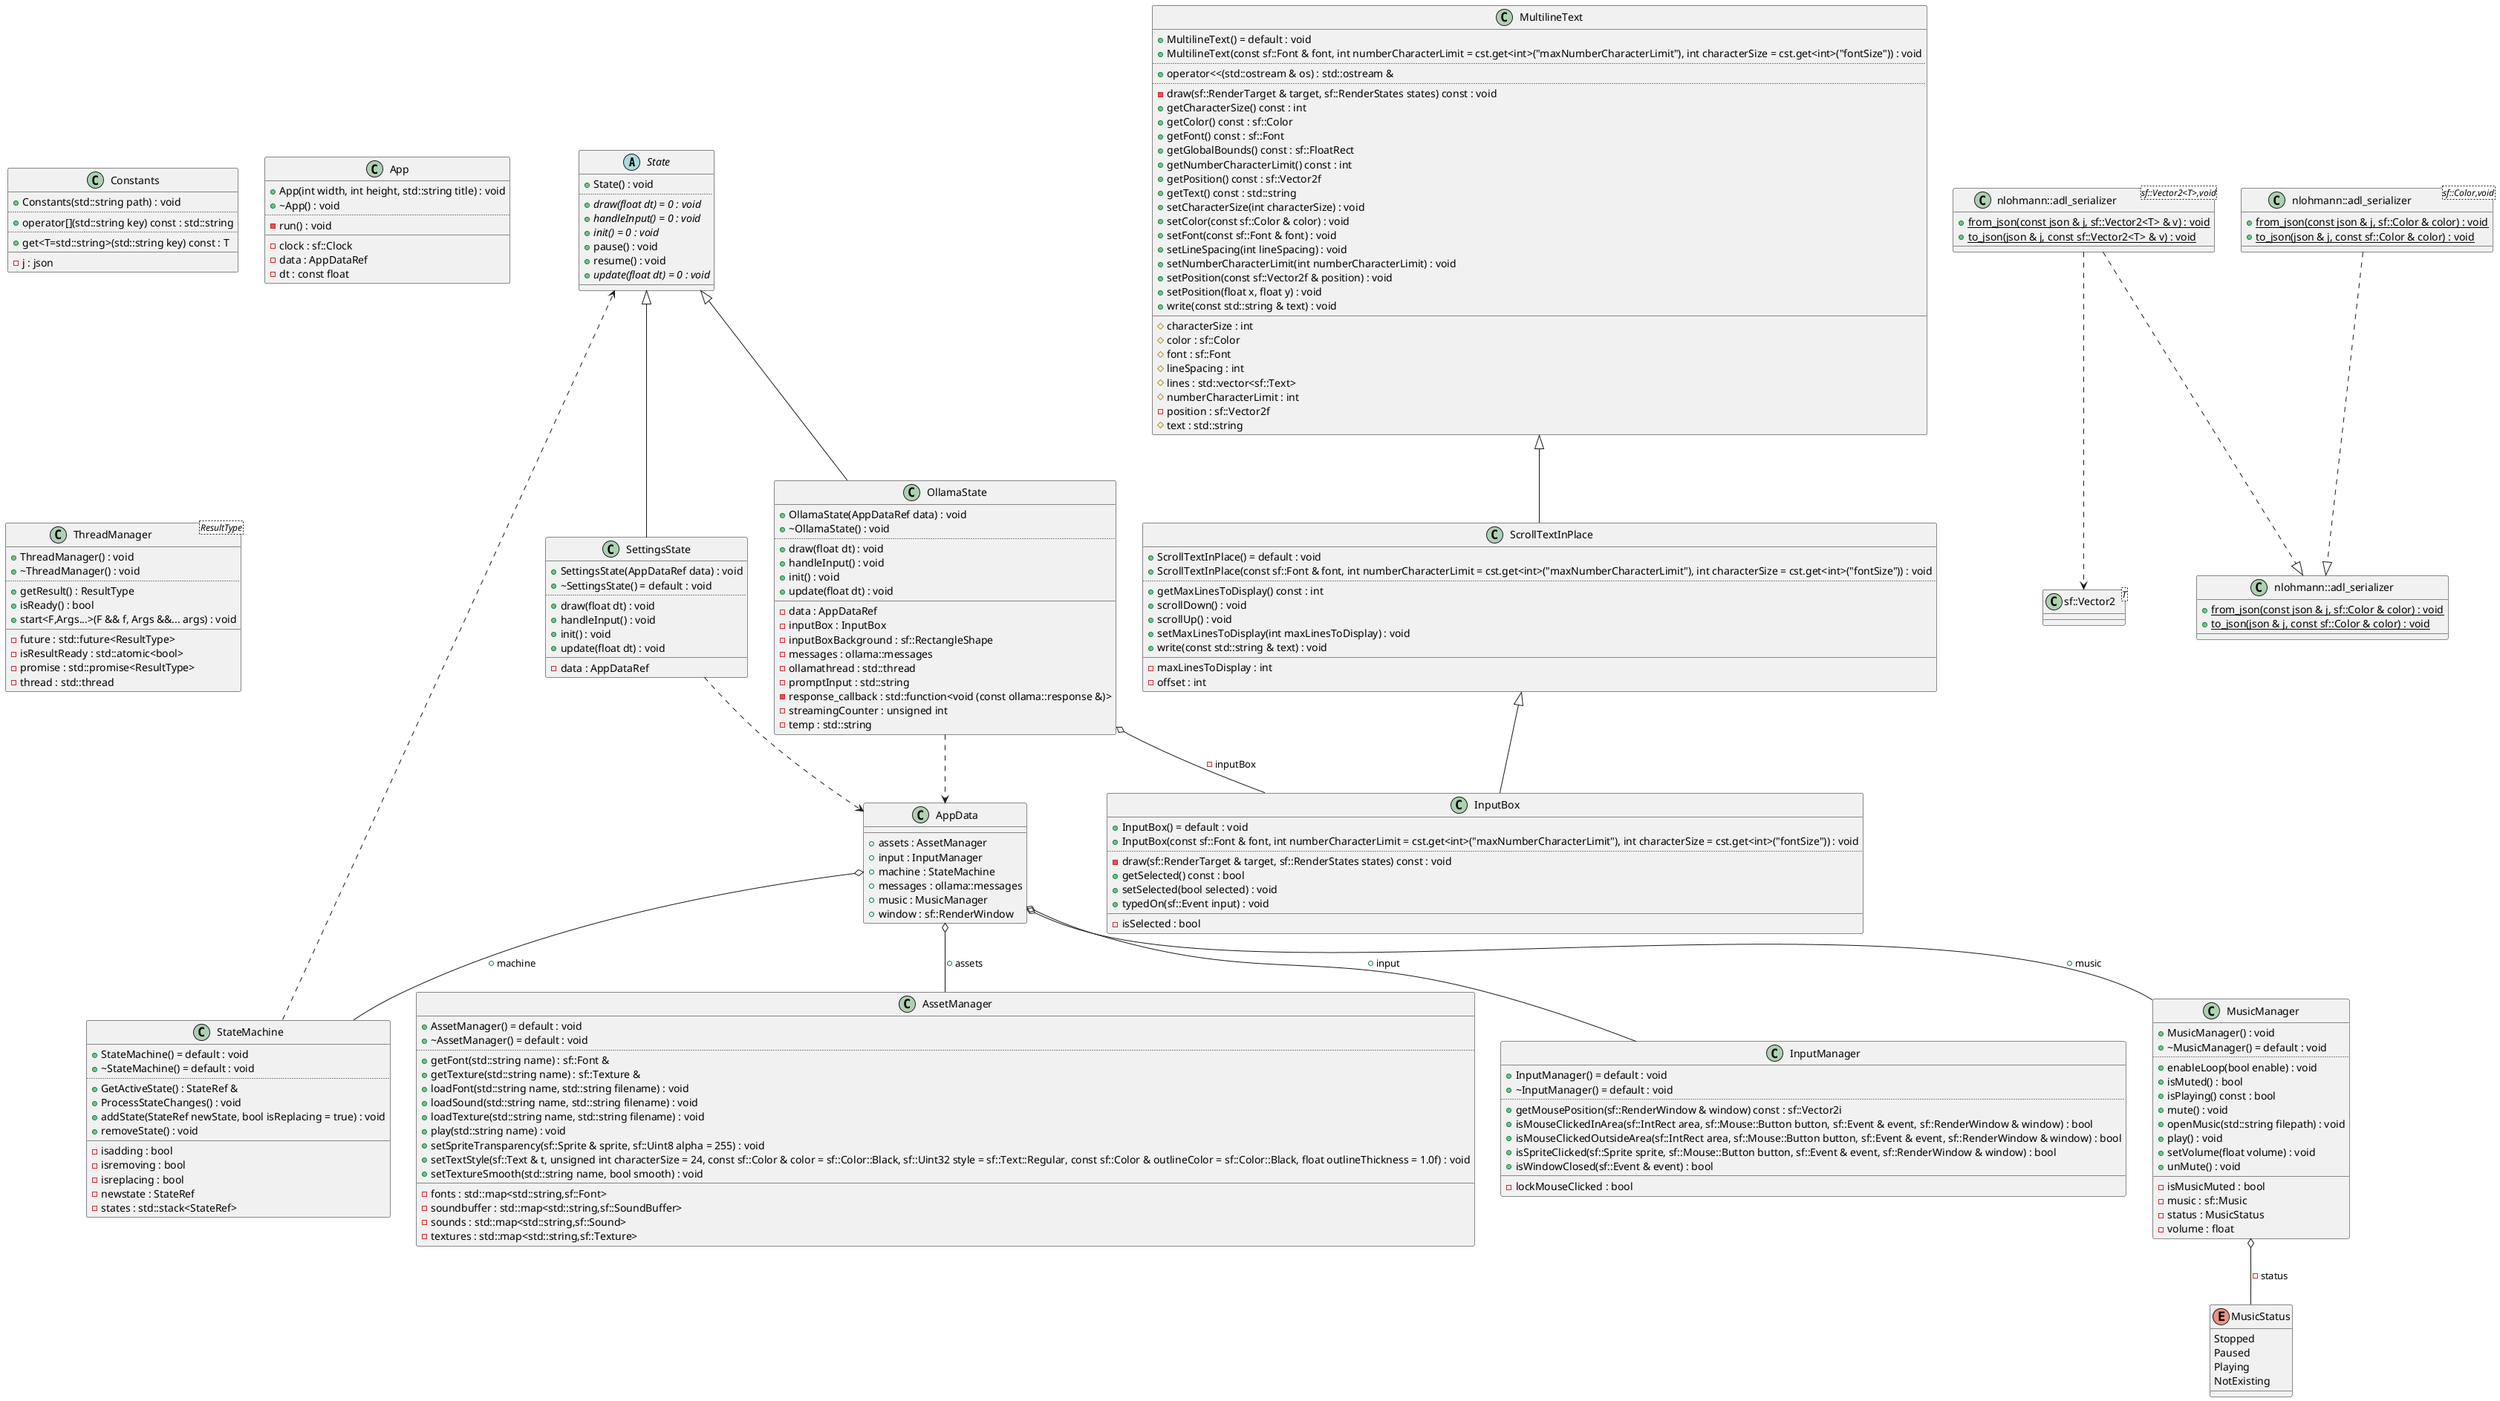 @startuml
abstract "State" as C_0001914138303902600425
abstract C_0001914138303902600425 {
+State() : void
..
{abstract} +draw(float dt) = 0 : void
{abstract} +handleInput() = 0 : void
{abstract} +init() = 0 : void
+pause() : void
+resume() : void
{abstract} +update(float dt) = 0 : void
__
}
class "StateMachine" as C_0013531716651485178890
class C_0013531716651485178890 {
+StateMachine() = default : void
+~StateMachine() = default : void
..
+GetActiveState() : StateRef &
+ProcessStateChanges() : void
+addState(StateRef newState, bool isReplacing = true) : void
+removeState() : void
__
-isadding : bool
-isremoving : bool
-isreplacing : bool
-newstate : StateRef
-states : std::stack<StateRef>
}
class "sf::Vector2<T>" as C_0000025472147750072530
class C_0000025472147750072530 {
__
}
class "AssetManager" as C_0007056669967416308786
class C_0007056669967416308786 {
+AssetManager() = default : void
+~AssetManager() = default : void
..
+getFont(std::string name) : sf::Font &
+getTexture(std::string name) : sf::Texture &
+loadFont(std::string name, std::string filename) : void
+loadSound(std::string name, std::string filename) : void
+loadTexture(std::string name, std::string filename) : void
+play(std::string name) : void
+setSpriteTransparency(sf::Sprite & sprite, sf::Uint8 alpha = 255) : void
+setTextStyle(sf::Text & t, unsigned int characterSize = 24, const sf::Color & color = sf::Color::Black, sf::Uint32 style = sf::Text::Regular, const sf::Color & outlineColor = sf::Color::Black, float outlineThickness = 1.0f) : void
+setTextureSmooth(std::string name, bool smooth) : void
__
-fonts : std::map<std::string,sf::Font>
-soundbuffer : std::map<std::string,sf::SoundBuffer>
-sounds : std::map<std::string,sf::Sound>
-textures : std::map<std::string,sf::Texture>
}
class "nlohmann::adl_serializer" as C_0008758017994193186544
class C_0008758017994193186544 {
{static} +from_json(const json & j, sf::Color & color) : void
{static} +to_json(json & j, const sf::Color & color) : void
__
}
class "nlohmann::adl_serializer<sf::Color,void>" as C_0006027996033599488936
class C_0006027996033599488936 {
{static} +from_json(const json & j, sf::Color & color) : void
{static} +to_json(json & j, const sf::Color & color) : void
__
}
class "nlohmann::adl_serializer<sf::Vector2<T>,void>" as C_0010335427585328718123
class C_0010335427585328718123 {
{static} +from_json(const json & j, sf::Vector2<T> & v) : void
{static} +to_json(json & j, const sf::Vector2<T> & v) : void
__
}
class "Constants" as C_0015731897903105408204
class C_0015731897903105408204 {
+Constants(std::string path) : void
..
+operator[](std::string key) const : std::string
..
+get<T=std::string>(std::string key) const : T
__
-j : json
}
class "InputManager" as C_0011218267209626974551
class C_0011218267209626974551 {
+InputManager() = default : void
+~InputManager() = default : void
..
+getMousePosition(sf::RenderWindow & window) const : sf::Vector2i
+isMouseClickedInArea(sf::IntRect area, sf::Mouse::Button button, sf::Event & event, sf::RenderWindow & window) : bool
+isMouseClickedOutsideArea(sf::IntRect area, sf::Mouse::Button button, sf::Event & event, sf::RenderWindow & window) : bool
+isSpriteClicked(sf::Sprite sprite, sf::Mouse::Button button, sf::Event & event, sf::RenderWindow & window) : bool
+isWindowClosed(sf::Event & event) : bool
__
-lockMouseClicked : bool
}
enum "MusicStatus" as C_0008159535231821289035
enum C_0008159535231821289035 {
Stopped
Paused
Playing
NotExisting
}
class "MusicManager" as C_0013018981818162392349
class C_0013018981818162392349 {
+MusicManager() : void
+~MusicManager() = default : void
..
+enableLoop(bool enable) : void
+isMuted() : bool
+isPlaying() const : bool
+mute() : void
+openMusic(std::string filepath) : void
+play() : void
+setVolume(float volume) : void
+unMute() : void
__
-isMusicMuted : bool
-music : sf::Music
-status : MusicStatus
-volume : float
}
class "AppData" as C_0002878685250157375085
class C_0002878685250157375085 {
__
+assets : AssetManager
+input : InputManager
+machine : StateMachine
+messages : ollama::messages
+music : MusicManager
+window : sf::RenderWindow
}
class "App" as C_0018282610363821501524
class C_0018282610363821501524 {
+App(int width, int height, std::string title) : void
+~App() : void
..
-run() : void
__
-clock : sf::Clock
-data : AppDataRef
-dt : const float
}
class "SettingsState" as C_0007275061059561579929
class C_0007275061059561579929 {
+SettingsState(AppDataRef data) : void
+~SettingsState() = default : void
..
+draw(float dt) : void
+handleInput() : void
+init() : void
+update(float dt) : void
__
-data : AppDataRef
}
class "MultilineText" as C_0006075958540417117804
class C_0006075958540417117804 {
+MultilineText() = default : void
+MultilineText(const sf::Font & font, int numberCharacterLimit = cst.get<int>("maxNumberCharacterLimit"), int characterSize = cst.get<int>("fontSize")) : void
..
+operator<<(std::ostream & os) : std::ostream &
..
-draw(sf::RenderTarget & target, sf::RenderStates states) const : void
+getCharacterSize() const : int
+getColor() const : sf::Color
+getFont() const : sf::Font
+getGlobalBounds() const : sf::FloatRect
+getNumberCharacterLimit() const : int
+getPosition() const : sf::Vector2f
+getText() const : std::string
+setCharacterSize(int characterSize) : void
+setColor(const sf::Color & color) : void
+setFont(const sf::Font & font) : void
+setLineSpacing(int lineSpacing) : void
+setNumberCharacterLimit(int numberCharacterLimit) : void
+setPosition(const sf::Vector2f & position) : void
+setPosition(float x, float y) : void
+write(const std::string & text) : void
__
#characterSize : int
#color : sf::Color
#font : sf::Font
#lineSpacing : int
#lines : std::vector<sf::Text>
#numberCharacterLimit : int
-position : sf::Vector2f
#text : std::string
}
class "ScrollTextInPlace" as C_0017227335679142879242
class C_0017227335679142879242 {
+ScrollTextInPlace() = default : void
+ScrollTextInPlace(const sf::Font & font, int numberCharacterLimit = cst.get<int>("maxNumberCharacterLimit"), int characterSize = cst.get<int>("fontSize")) : void
..
+getMaxLinesToDisplay() const : int
+scrollDown() : void
+scrollUp() : void
+setMaxLinesToDisplay(int maxLinesToDisplay) : void
+write(const std::string & text) : void
__
-maxLinesToDisplay : int
-offset : int
}
class "InputBox" as C_0006905555226801011843
class C_0006905555226801011843 {
+InputBox() = default : void
+InputBox(const sf::Font & font, int numberCharacterLimit = cst.get<int>("maxNumberCharacterLimit"), int characterSize = cst.get<int>("fontSize")) : void
..
-draw(sf::RenderTarget & target, sf::RenderStates states) const : void
+getSelected() const : bool
+setSelected(bool selected) : void
+typedOn(sf::Event input) : void
__
-isSelected : bool
}
class "OllamaState" as C_0010767441053444769080
class C_0010767441053444769080 {
+OllamaState(AppDataRef data) : void
+~OllamaState() : void
..
+draw(float dt) : void
+handleInput() : void
+init() : void
+update(float dt) : void
__
-data : AppDataRef
-inputBox : InputBox
-inputBoxBackground : sf::RectangleShape
-messages : ollama::messages
-ollamathread : std::thread
-promptInput : std::string
-response_callback : std::function<void (const ollama::response &)>
-streamingCounter : unsigned int
-temp : std::string
}
class "ThreadManager<ResultType>" as C_0008931800749696307144
class C_0008931800749696307144 {
+ThreadManager() : void
+~ThreadManager() : void
..
+getResult() : ResultType
+isReady() : bool
+start<F,Args...>(F && f, Args &&... args) : void
__
-future : std::future<ResultType>
-isResultReady : std::atomic<bool>
-promise : std::promise<ResultType>
-thread : std::thread
}
C_0013531716651485178890 ..> C_0001914138303902600425
C_0006027996033599488936 ..|> C_0008758017994193186544
C_0010335427585328718123 ..> C_0000025472147750072530
C_0010335427585328718123 ..|> C_0008758017994193186544
C_0013018981818162392349 o-- C_0008159535231821289035 : -status
C_0002878685250157375085 o-- C_0013531716651485178890 : +machine
C_0002878685250157375085 o-- C_0011218267209626974551 : +input
C_0002878685250157375085 o-- C_0007056669967416308786 : +assets
C_0002878685250157375085 o-- C_0013018981818162392349 : +music
C_0007275061059561579929 ..> C_0002878685250157375085
C_0001914138303902600425 <|-- C_0007275061059561579929

C_0006075958540417117804 <|-- C_0017227335679142879242

C_0017227335679142879242 <|-- C_0006905555226801011843

C_0010767441053444769080 ..> C_0002878685250157375085
C_0010767441053444769080 o-- C_0006905555226801011843 : -inputBox
C_0001914138303902600425 <|-- C_0010767441053444769080


'Generated with clang-uml, version 0.5.6
'LLVM version clang version 19.1.4 (Fedora 19.1.4-1.fc41)
@enduml
